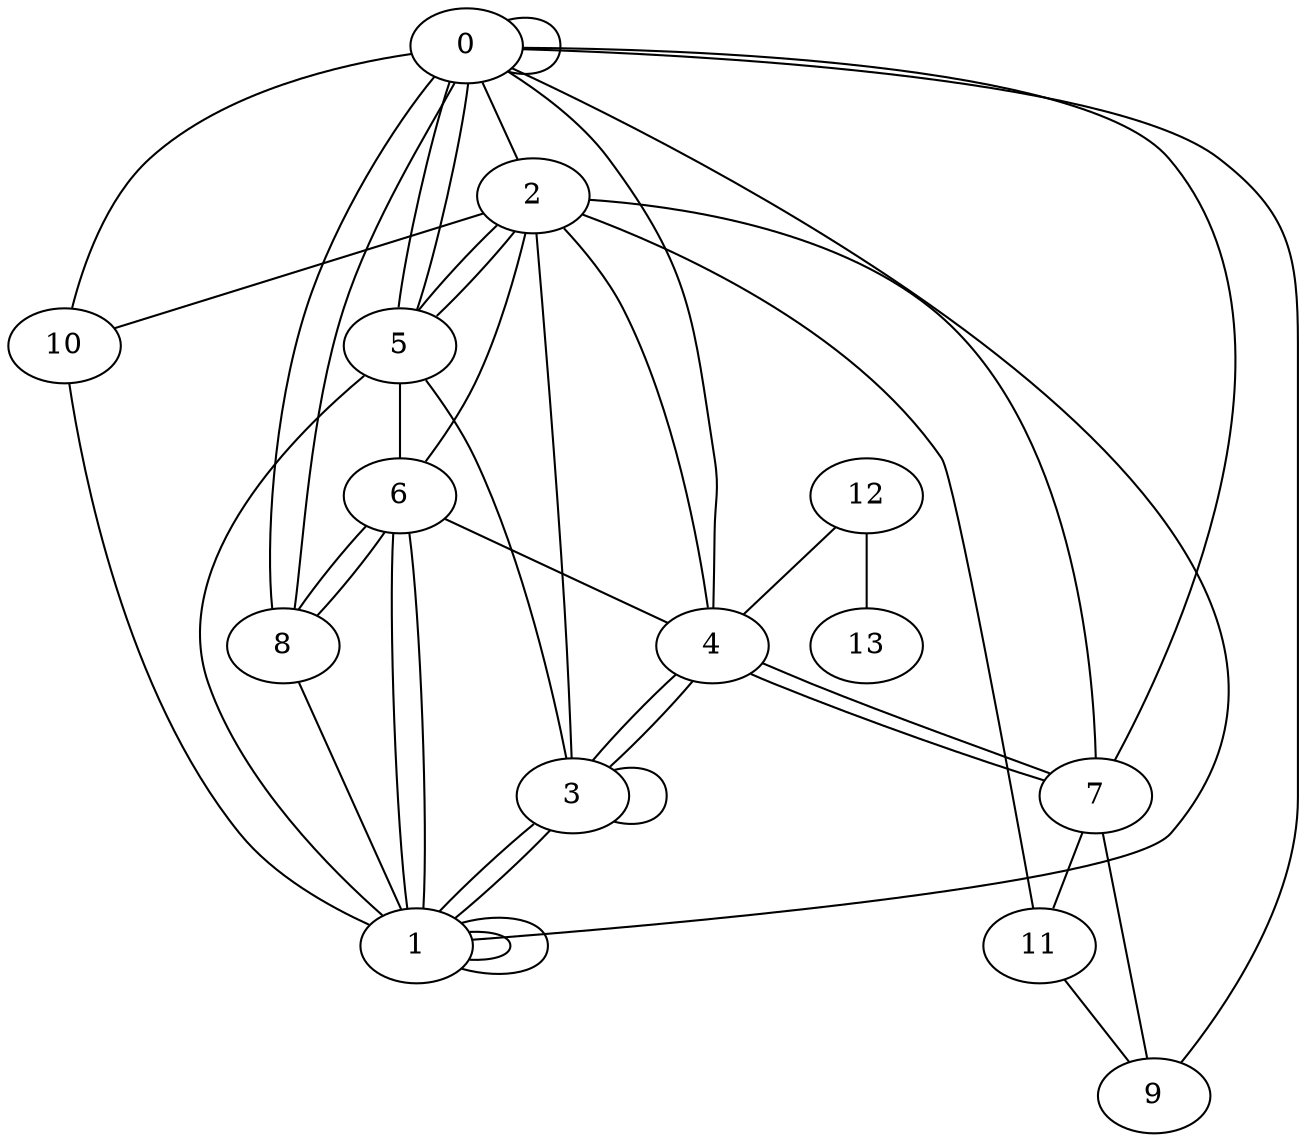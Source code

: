 graph G {
0;
1;
2;
3;
4;
5;
6;
7;
8;
9;
10;
11;
12;
13;
8--6 ;
12--13 ;
1--1 ;
3--4 ;
4--3 ;
0--5 ;
5--3 ;
8--0 ;
6--2 ;
1--0 ;
11--9 ;
1--1 ;
0--9 ;
4--2 ;
7--4 ;
6--8 ;
7--9 ;
3--1 ;
6--1 ;
3--2 ;
7--2 ;
10--1 ;
6--4 ;
12--4 ;
5--1 ;
3--3 ;
0--4 ;
0--2 ;
8--0 ;
8--1 ;
11--2 ;
7--0 ;
6--1 ;
0--0 ;
10--0 ;
2--10 ;
2--5 ;
5--2 ;
3--1 ;
0--5 ;
7--11 ;
5--6 ;
4--7 ;
}
